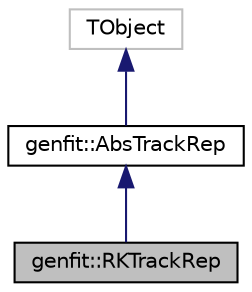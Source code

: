 digraph "genfit::RKTrackRep"
{
 // LATEX_PDF_SIZE
  edge [fontname="Helvetica",fontsize="10",labelfontname="Helvetica",labelfontsize="10"];
  node [fontname="Helvetica",fontsize="10",shape=record];
  Node1 [label="genfit::RKTrackRep",height=0.2,width=0.4,color="black", fillcolor="grey75", style="filled", fontcolor="black",tooltip="AbsTrackRep with 5D track parameterization in plane coordinates: (q/p, u', v', u, v)"];
  Node2 -> Node1 [dir="back",color="midnightblue",fontsize="10",style="solid",fontname="Helvetica"];
  Node2 [label="genfit::AbsTrackRep",height=0.2,width=0.4,color="black", fillcolor="white", style="filled",URL="$classgenfit_1_1AbsTrackRep.html",tooltip="Abstract base class for a track representation."];
  Node3 -> Node2 [dir="back",color="midnightblue",fontsize="10",style="solid",fontname="Helvetica"];
  Node3 [label="TObject",height=0.2,width=0.4,color="grey75", fillcolor="white", style="filled",tooltip=" "];
}
